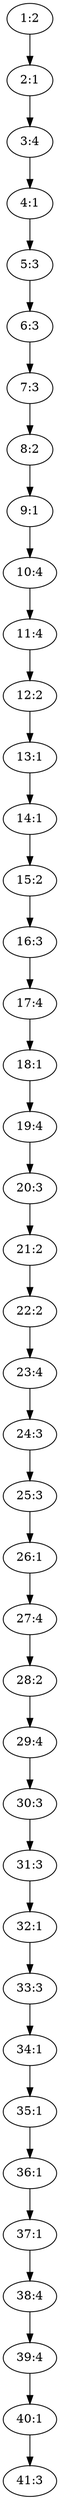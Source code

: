 digraph cola{
nodo1143041547[label="1:2"];
nodo1143041547->nodo1154586054;
nodo1154586054[label="2:1"];
nodo1154586054->nodo1513718304;
nodo1513718304[label="3:4"];
nodo1513718304->nodo1626240700;
nodo1626240700[label="4:1"];
nodo1626240700->nodo804265372;
nodo804265372[label="5:3"];
nodo804265372->nodo1741144577;
nodo1741144577[label="6:3"];
nodo1741144577->nodo1745717478;
nodo1745717478[label="7:3"];
nodo1745717478->nodo796702872;
nodo796702872[label="8:2"];
nodo796702872->nodo627988277;
nodo627988277[label="9:1"];
nodo627988277->nodo101048971;
nodo101048971[label="10:4"];
nodo101048971->nodo46862357;
nodo46862357[label="11:4"];
nodo46862357->nodo1873238903;
nodo1873238903[label="12:2"];
nodo1873238903->nodo1415318346;
nodo1415318346[label="13:1"];
nodo1415318346->nodo699737851;
nodo699737851[label="14:1"];
nodo699737851->nodo1841422890;
nodo1841422890[label="15:2"];
nodo1841422890->nodo954757126;
nodo954757126[label="16:3"];
nodo954757126->nodo207235594;
nodo207235594[label="17:4"];
nodo207235594->nodo207112068;
nodo207112068[label="18:1"];
nodo207112068->nodo1860838551;
nodo1860838551[label="19:4"];
nodo1860838551->nodo368640268;
nodo368640268[label="20:3"];
nodo368640268->nodo1219392451;
nodo1219392451[label="21:2"];
nodo1219392451->nodo100956469;
nodo100956469[label="22:2"];
nodo100956469->nodo972372990;
nodo972372990[label="23:4"];
nodo972372990->nodo1691991213;
nodo1691991213[label="24:3"];
nodo1691991213->nodo1607658398;
nodo1607658398[label="25:3"];
nodo1607658398->nodo2059074688;
nodo2059074688[label="26:1"];
nodo2059074688->nodo1786774242;
nodo1786774242[label="27:4"];
nodo1786774242->nodo1125513163;
nodo1125513163[label="28:2"];
nodo1125513163->nodo190016044;
nodo190016044[label="29:4"];
nodo190016044->nodo639686970;
nodo639686970[label="30:3"];
nodo639686970->nodo1281181710;
nodo1281181710[label="31:3"];
nodo1281181710->nodo538592737;
nodo538592737[label="32:1"];
nodo538592737->nodo805853636;
nodo805853636[label="33:3"];
nodo805853636->nodo272740342;
nodo272740342[label="34:1"];
nodo272740342->nodo922388680;
nodo922388680[label="35:1"];
nodo922388680->nodo1153296059;
nodo1153296059[label="36:1"];
nodo1153296059->nodo914964881;
nodo914964881[label="37:1"];
nodo914964881->nodo732587689;
nodo732587689[label="38:4"];
nodo732587689->nodo1232345052;
nodo1232345052[label="39:4"];
nodo1232345052->nodo1658300535;
nodo1658300535[label="40:1"];
nodo1658300535->nodo506390645;
nodo506390645[label="41:3"];

}
